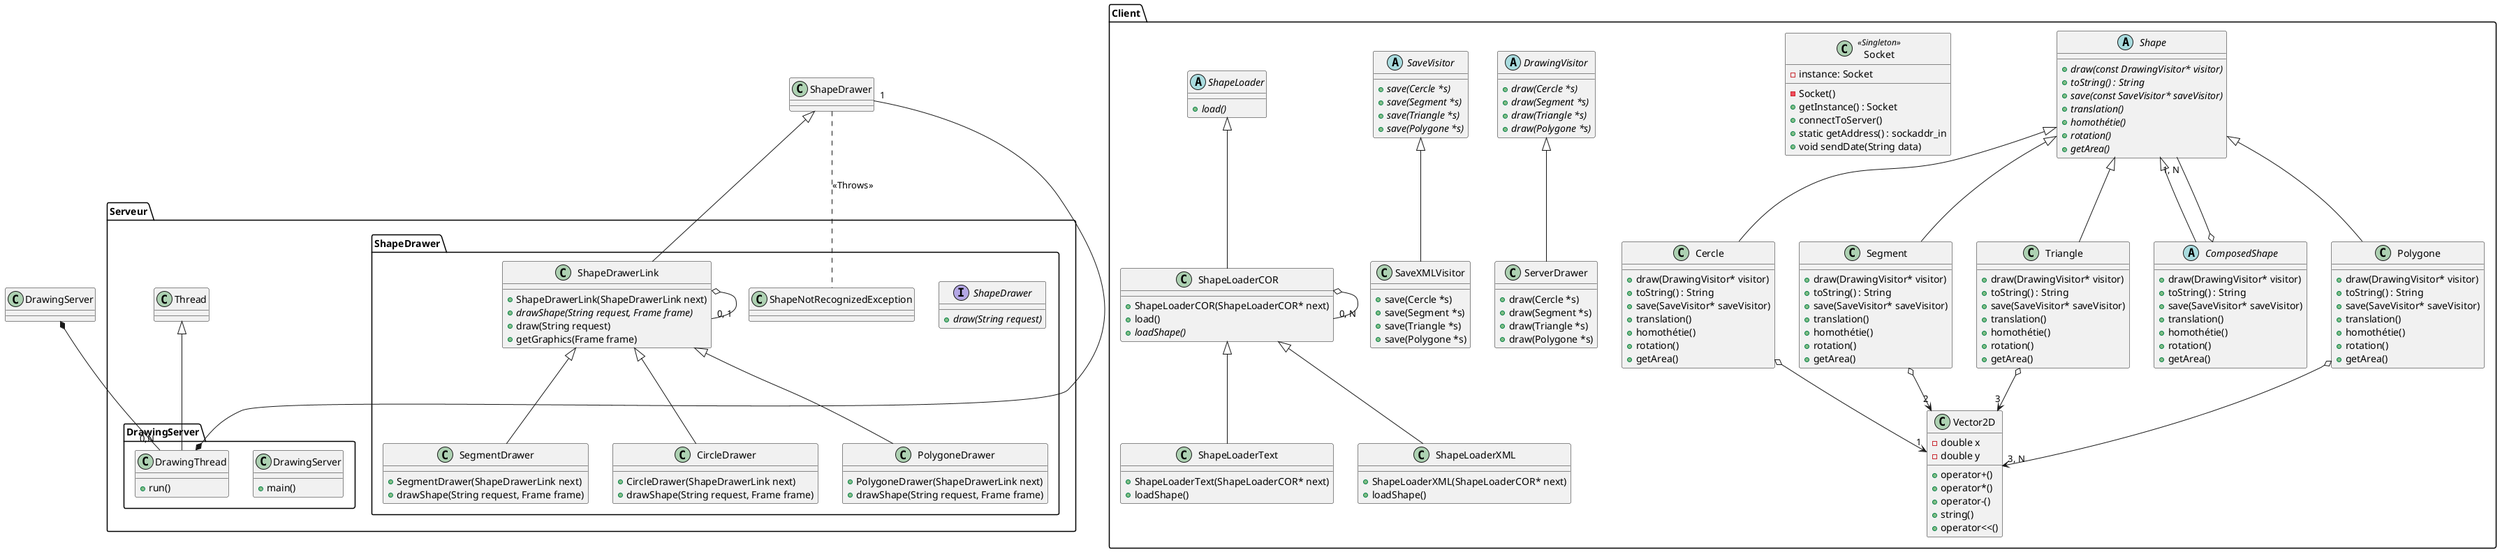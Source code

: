 @startuml
package Client {
    abstract class Shape {
        +{abstract} draw(const DrawingVisitor* visitor)
        +{abstract} toString() : String
        +{abstract} save(const SaveVisitor* saveVisitor)
        +{abstract} translation()
        +{abstract} homothétie()
        +{abstract} rotation()
        +{abstract} getArea()
    }

    abstract class ComposedShape {
        +draw(DrawingVisitor* visitor)
        +toString() : String
        +save(SaveVisitor* saveVisitor)
        +translation()
        +homothétie()
        +rotation()
        +getArea()
    }

    class Cercle {
        +draw(DrawingVisitor* visitor)
        +toString() : String
        +save(SaveVisitor* saveVisitor)
        +translation()
        +homothétie()
        +rotation()
        +getArea()
    }
    class Segment {
        +draw(DrawingVisitor* visitor)
        +toString() : String
        +save(SaveVisitor* saveVisitor)
        +translation()
        +homothétie()
        +rotation()
        +getArea()
    }
    class Triangle {
        +draw(DrawingVisitor* visitor)
        +toString() : String
        +save(SaveVisitor* saveVisitor)
        +translation()
        +homothétie()
        +rotation()
        +getArea()
    }
    class Polygone {
        +draw(DrawingVisitor* visitor)
        +toString() : String
        +save(SaveVisitor* saveVisitor)
        +translation()
        +homothétie()
        +rotation()
        +getArea()
    }
    class Socket << Singleton >> {
        -instance: Socket
        -Socket()
        +getInstance() : Socket
        +connectToServer()
        +static getAddress() : sockaddr_in
        +void sendDate(String data)
    }

    abstract class DrawingVisitor {
        +{abstract} draw(Cercle *s)
        +{abstract} draw(Segment *s)
        +{abstract} draw(Triangle *s)
        +{abstract} draw(Polygone *s)
    }

    abstract class SaveVisitor {
        +{abstract} save(Cercle *s)
        +{abstract} save(Segment *s)
        +{abstract} save(Triangle *s)
        +{abstract} save(Polygone *s)
    }

    class ServerDrawer {
        +draw(Cercle *s)
        +draw(Segment *s)
        +draw(Triangle *s)
        +draw(Polygone *s)
    }

    class SaveXMLVisitor {
        +save(Cercle *s)
        +save(Segment *s)
        +save(Triangle *s)
        +save(Polygone *s)
    }

    abstract class ShapeLoader {
        +{abstract} load()
    }

    class ShapeLoaderCOR {
        +ShapeLoaderCOR(ShapeLoaderCOR* next)
        +load()
        +{abstract}loadShape()
    }

    class ShapeLoaderText {
        +ShapeLoaderText(ShapeLoaderCOR* next)
        +loadShape()
    }

    class ShapeLoaderXML {
        +ShapeLoaderXML(ShapeLoaderCOR* next)
        +loadShape()
    }

    class Vector2D {
        -double x
        -double y
        +operator+()
        +operator*()
        +operator-()
        +string()
        +operator<<()
    }
}

package Serveur {
    class Thread

    package DrawingServer {
        class DrawingServer {
            +main()
        }
        class DrawingThread {
            +run()
        }
    }

    package ShapeDrawer {
        interface ShapeDrawer {
            +{abstract}draw(String request)
        }

        class ShapeDrawerLink {
            +ShapeDrawerLink(ShapeDrawerLink next)
            +{abstract} drawShape(String request, Frame frame)
            +draw(String request)
            +getGraphics(Frame frame)
        }

        class SegmentDrawer {
            +SegmentDrawer(ShapeDrawerLink next)
            +drawShape(String request, Frame frame)
        }

        class CircleDrawer {
            +CircleDrawer(ShapeDrawerLink next)
            +drawShape(String request, Frame frame)
        }

        class PolygoneDrawer {
            +PolygoneDrawer(ShapeDrawerLink next)
            +drawShape(String request, Frame frame)
        }

        class ShapeNotRecognizedException

    }
}

Shape <|-- Cercle
Shape <|-- Segment
Shape <|-- Triangle
Shape <|-- Polygone
DrawingServer *-- "0,N" DrawingThread
Thread <|-- DrawingThread
ShapeDrawer <|-- ShapeDrawerLink
ShapeDrawerLink o-- "0, 1" ShapeDrawerLink
ShapeDrawerLink <|-- SegmentDrawer
ShapeDrawerLink <|-- CircleDrawer
ShapeDrawerLink <|-- PolygoneDrawer
DrawingThread *-- "1" ShapeDrawer
ComposedShape o-- "1, N" Shape
Shape <|-- ComposedShape
SaveVisitor <|-- SaveXMLVisitor
DrawingVisitor <|-- ServerDrawer
ShapeLoader <|-- ShapeLoaderCOR
ShapeLoaderCOR o-- "0, N" ShapeLoaderCOR
ShapeLoaderCOR <|-- ShapeLoaderText
ShapeLoaderCOR <|-- ShapeLoaderXML
Cercle o--> "1" Vector2D
Segment o--> "2" Vector2D
Triangle o--> "3" Vector2D
Polygone o--> "3, N" Vector2D
ShapeDrawer .. ShapeNotRecognizedException : << Throws >>
@enduml
